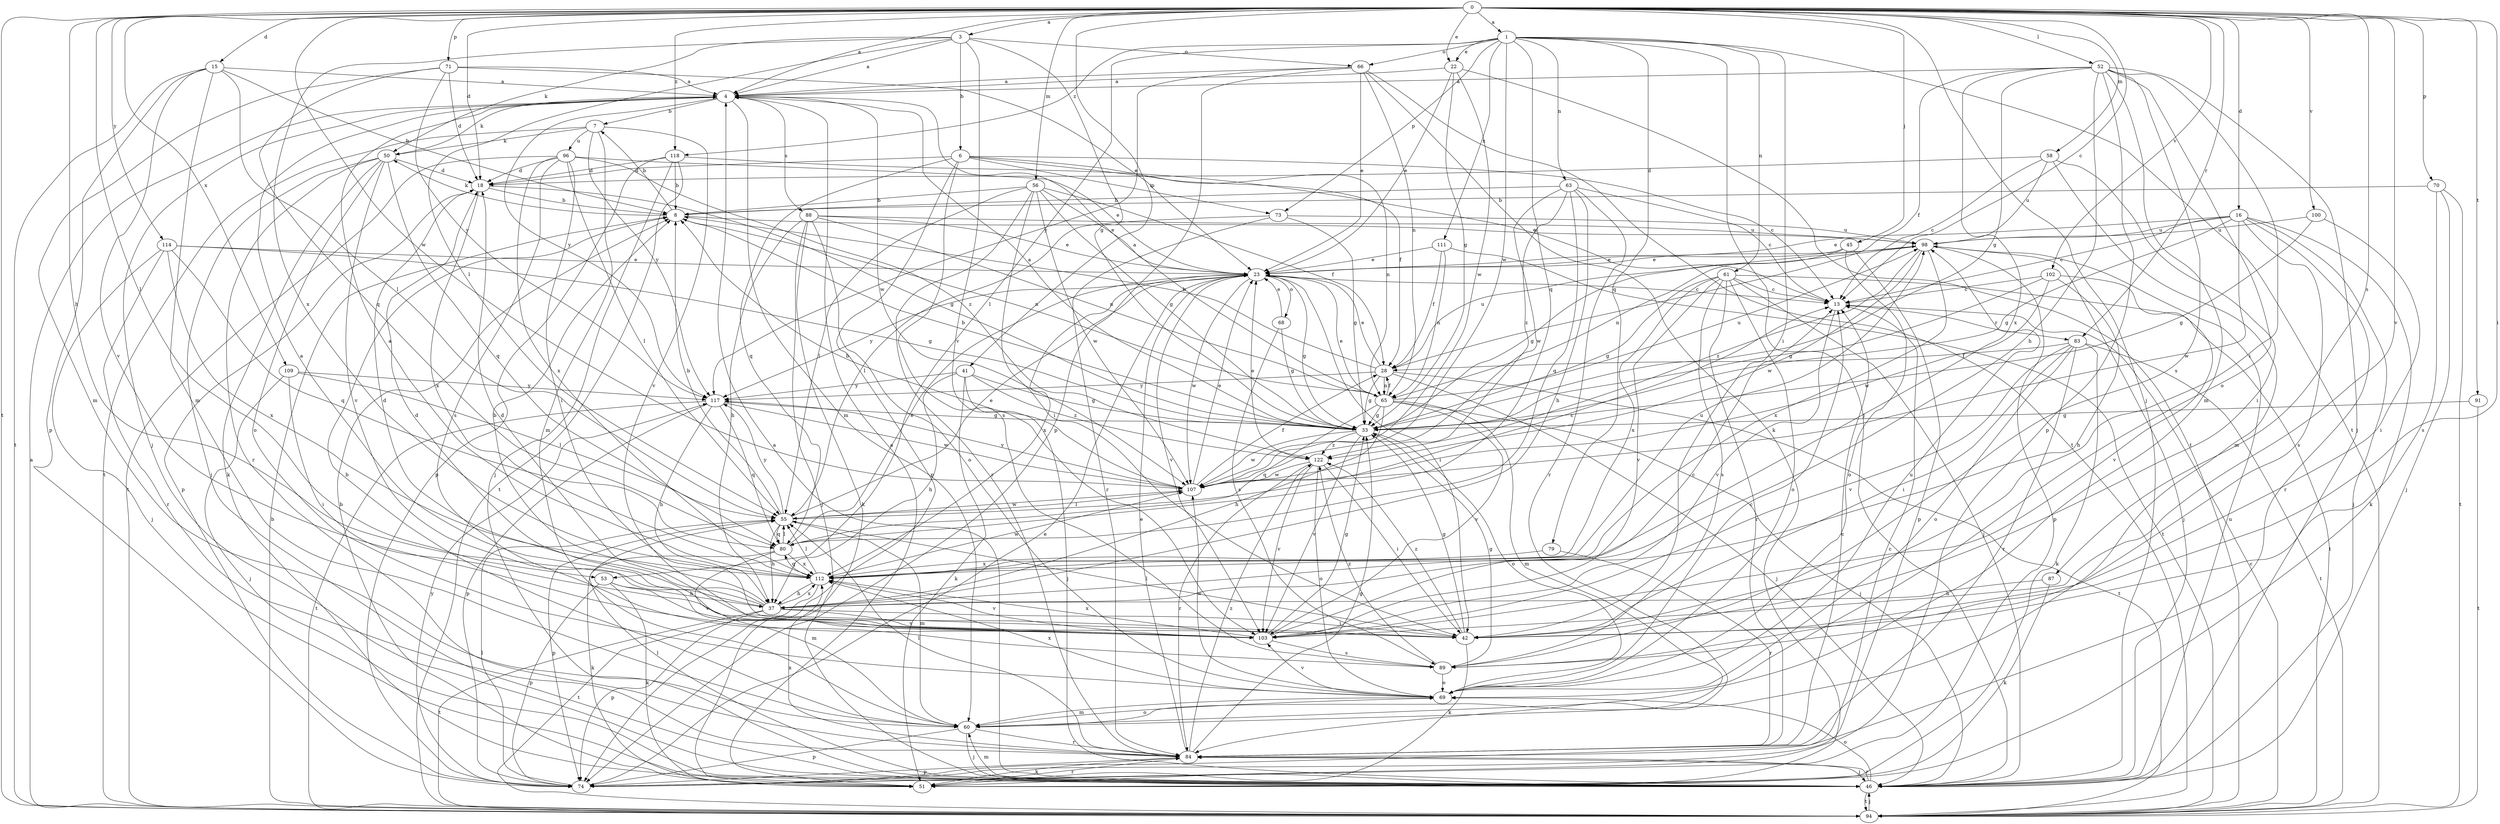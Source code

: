 strict digraph  {
0;
1;
3;
4;
6;
7;
8;
13;
15;
16;
18;
22;
23;
28;
33;
37;
41;
42;
45;
46;
50;
51;
52;
53;
55;
56;
58;
60;
61;
63;
65;
66;
68;
69;
70;
71;
73;
74;
79;
80;
83;
84;
87;
88;
89;
91;
94;
96;
98;
100;
102;
103;
107;
109;
111;
112;
114;
117;
118;
122;
0 -> 1  [label=a];
0 -> 3  [label=a];
0 -> 4  [label=a];
0 -> 13  [label=c];
0 -> 15  [label=d];
0 -> 16  [label=d];
0 -> 18  [label=d];
0 -> 22  [label=e];
0 -> 37  [label=h];
0 -> 41  [label=i];
0 -> 42  [label=i];
0 -> 45  [label=j];
0 -> 46  [label=j];
0 -> 52  [label=l];
0 -> 53  [label=l];
0 -> 56  [label=m];
0 -> 58  [label=m];
0 -> 70  [label=p];
0 -> 71  [label=p];
0 -> 83  [label=r];
0 -> 87  [label=s];
0 -> 91  [label=t];
0 -> 94  [label=t];
0 -> 100  [label=v];
0 -> 102  [label=v];
0 -> 103  [label=v];
0 -> 107  [label=w];
0 -> 109  [label=x];
0 -> 114  [label=y];
0 -> 118  [label=z];
1 -> 22  [label=e];
1 -> 42  [label=i];
1 -> 46  [label=j];
1 -> 53  [label=l];
1 -> 61  [label=n];
1 -> 63  [label=n];
1 -> 66  [label=o];
1 -> 73  [label=p];
1 -> 79  [label=q];
1 -> 80  [label=q];
1 -> 94  [label=t];
1 -> 107  [label=w];
1 -> 111  [label=x];
1 -> 118  [label=z];
3 -> 4  [label=a];
3 -> 6  [label=b];
3 -> 33  [label=g];
3 -> 50  [label=k];
3 -> 55  [label=l];
3 -> 66  [label=o];
3 -> 103  [label=v];
3 -> 112  [label=x];
4 -> 7  [label=b];
4 -> 46  [label=j];
4 -> 50  [label=k];
4 -> 60  [label=m];
4 -> 88  [label=s];
4 -> 107  [label=w];
4 -> 117  [label=y];
6 -> 13  [label=c];
6 -> 18  [label=d];
6 -> 28  [label=f];
6 -> 65  [label=n];
6 -> 73  [label=p];
6 -> 74  [label=p];
6 -> 80  [label=q];
6 -> 89  [label=s];
7 -> 50  [label=k];
7 -> 60  [label=m];
7 -> 94  [label=t];
7 -> 96  [label=u];
7 -> 103  [label=v];
7 -> 117  [label=y];
8 -> 7  [label=b];
8 -> 50  [label=k];
8 -> 65  [label=n];
8 -> 98  [label=u];
13 -> 83  [label=r];
13 -> 103  [label=v];
15 -> 4  [label=a];
15 -> 8  [label=b];
15 -> 55  [label=l];
15 -> 60  [label=m];
15 -> 74  [label=p];
15 -> 94  [label=t];
15 -> 103  [label=v];
16 -> 13  [label=c];
16 -> 23  [label=e];
16 -> 33  [label=g];
16 -> 46  [label=j];
16 -> 51  [label=k];
16 -> 84  [label=r];
16 -> 89  [label=s];
16 -> 98  [label=u];
16 -> 107  [label=w];
18 -> 8  [label=b];
18 -> 33  [label=g];
18 -> 74  [label=p];
18 -> 112  [label=x];
22 -> 4  [label=a];
22 -> 23  [label=e];
22 -> 33  [label=g];
22 -> 94  [label=t];
22 -> 107  [label=w];
23 -> 13  [label=c];
23 -> 33  [label=g];
23 -> 42  [label=i];
23 -> 68  [label=o];
23 -> 103  [label=v];
23 -> 107  [label=w];
23 -> 112  [label=x];
23 -> 117  [label=y];
28 -> 8  [label=b];
28 -> 23  [label=e];
28 -> 33  [label=g];
28 -> 46  [label=j];
28 -> 65  [label=n];
28 -> 94  [label=t];
28 -> 98  [label=u];
28 -> 117  [label=y];
33 -> 4  [label=a];
33 -> 8  [label=b];
33 -> 69  [label=o];
33 -> 103  [label=v];
33 -> 107  [label=w];
33 -> 122  [label=z];
37 -> 4  [label=a];
37 -> 8  [label=b];
37 -> 18  [label=d];
37 -> 42  [label=i];
37 -> 74  [label=p];
37 -> 94  [label=t];
37 -> 103  [label=v];
37 -> 112  [label=x];
41 -> 33  [label=g];
41 -> 37  [label=h];
41 -> 46  [label=j];
41 -> 51  [label=k];
41 -> 117  [label=y];
41 -> 122  [label=z];
42 -> 18  [label=d];
42 -> 33  [label=g];
42 -> 51  [label=k];
42 -> 55  [label=l];
42 -> 122  [label=z];
45 -> 23  [label=e];
45 -> 33  [label=g];
45 -> 69  [label=o];
45 -> 74  [label=p];
46 -> 4  [label=a];
46 -> 55  [label=l];
46 -> 60  [label=m];
46 -> 69  [label=o];
46 -> 84  [label=r];
46 -> 94  [label=t];
46 -> 98  [label=u];
50 -> 18  [label=d];
50 -> 46  [label=j];
50 -> 51  [label=k];
50 -> 69  [label=o];
50 -> 80  [label=q];
50 -> 84  [label=r];
50 -> 103  [label=v];
51 -> 4  [label=a];
51 -> 8  [label=b];
51 -> 84  [label=r];
52 -> 4  [label=a];
52 -> 28  [label=f];
52 -> 33  [label=g];
52 -> 37  [label=h];
52 -> 42  [label=i];
52 -> 46  [label=j];
52 -> 60  [label=m];
52 -> 69  [label=o];
52 -> 74  [label=p];
52 -> 89  [label=s];
52 -> 112  [label=x];
53 -> 37  [label=h];
53 -> 51  [label=k];
53 -> 74  [label=p];
53 -> 103  [label=v];
55 -> 8  [label=b];
55 -> 13  [label=c];
55 -> 23  [label=e];
55 -> 37  [label=h];
55 -> 60  [label=m];
55 -> 74  [label=p];
55 -> 80  [label=q];
55 -> 107  [label=w];
55 -> 117  [label=y];
56 -> 8  [label=b];
56 -> 23  [label=e];
56 -> 28  [label=f];
56 -> 33  [label=g];
56 -> 42  [label=i];
56 -> 55  [label=l];
56 -> 84  [label=r];
56 -> 107  [label=w];
58 -> 13  [label=c];
58 -> 18  [label=d];
58 -> 42  [label=i];
58 -> 60  [label=m];
58 -> 98  [label=u];
60 -> 8  [label=b];
60 -> 46  [label=j];
60 -> 69  [label=o];
60 -> 74  [label=p];
60 -> 84  [label=r];
61 -> 13  [label=c];
61 -> 33  [label=g];
61 -> 46  [label=j];
61 -> 69  [label=o];
61 -> 84  [label=r];
61 -> 89  [label=s];
61 -> 94  [label=t];
61 -> 103  [label=v];
61 -> 112  [label=x];
63 -> 8  [label=b];
63 -> 13  [label=c];
63 -> 37  [label=h];
63 -> 80  [label=q];
63 -> 84  [label=r];
63 -> 107  [label=w];
63 -> 122  [label=z];
65 -> 4  [label=a];
65 -> 23  [label=e];
65 -> 28  [label=f];
65 -> 33  [label=g];
65 -> 37  [label=h];
65 -> 46  [label=j];
65 -> 60  [label=m];
65 -> 80  [label=q];
65 -> 98  [label=u];
65 -> 103  [label=v];
66 -> 4  [label=a];
66 -> 23  [label=e];
66 -> 51  [label=k];
66 -> 65  [label=n];
66 -> 74  [label=p];
66 -> 94  [label=t];
66 -> 117  [label=y];
68 -> 23  [label=e];
68 -> 33  [label=g];
68 -> 89  [label=s];
69 -> 13  [label=c];
69 -> 60  [label=m];
69 -> 98  [label=u];
69 -> 103  [label=v];
69 -> 107  [label=w];
69 -> 112  [label=x];
70 -> 8  [label=b];
70 -> 46  [label=j];
70 -> 89  [label=s];
70 -> 94  [label=t];
71 -> 4  [label=a];
71 -> 18  [label=d];
71 -> 23  [label=e];
71 -> 60  [label=m];
71 -> 80  [label=q];
71 -> 117  [label=y];
73 -> 33  [label=g];
73 -> 55  [label=l];
73 -> 84  [label=r];
73 -> 98  [label=u];
74 -> 13  [label=c];
74 -> 23  [label=e];
74 -> 55  [label=l];
74 -> 117  [label=y];
79 -> 84  [label=r];
79 -> 112  [label=x];
80 -> 23  [label=e];
80 -> 51  [label=k];
80 -> 55  [label=l];
80 -> 60  [label=m];
80 -> 112  [label=x];
83 -> 28  [label=f];
83 -> 42  [label=i];
83 -> 51  [label=k];
83 -> 69  [label=o];
83 -> 84  [label=r];
83 -> 94  [label=t];
83 -> 103  [label=v];
84 -> 13  [label=c];
84 -> 23  [label=e];
84 -> 33  [label=g];
84 -> 46  [label=j];
84 -> 51  [label=k];
84 -> 55  [label=l];
84 -> 74  [label=p];
84 -> 112  [label=x];
84 -> 122  [label=z];
87 -> 37  [label=h];
87 -> 51  [label=k];
88 -> 23  [label=e];
88 -> 37  [label=h];
88 -> 46  [label=j];
88 -> 51  [label=k];
88 -> 65  [label=n];
88 -> 69  [label=o];
88 -> 98  [label=u];
89 -> 33  [label=g];
89 -> 69  [label=o];
89 -> 122  [label=z];
91 -> 33  [label=g];
91 -> 94  [label=t];
94 -> 4  [label=a];
94 -> 8  [label=b];
94 -> 13  [label=c];
94 -> 46  [label=j];
96 -> 18  [label=d];
96 -> 23  [label=e];
96 -> 42  [label=i];
96 -> 55  [label=l];
96 -> 89  [label=s];
96 -> 94  [label=t];
96 -> 112  [label=x];
96 -> 122  [label=z];
98 -> 23  [label=e];
98 -> 46  [label=j];
98 -> 65  [label=n];
98 -> 74  [label=p];
98 -> 107  [label=w];
98 -> 112  [label=x];
98 -> 122  [label=z];
100 -> 33  [label=g];
100 -> 42  [label=i];
100 -> 98  [label=u];
102 -> 13  [label=c];
102 -> 33  [label=g];
102 -> 37  [label=h];
102 -> 103  [label=v];
102 -> 107  [label=w];
103 -> 13  [label=c];
103 -> 18  [label=d];
103 -> 33  [label=g];
103 -> 89  [label=s];
103 -> 112  [label=x];
107 -> 8  [label=b];
107 -> 23  [label=e];
107 -> 28  [label=f];
107 -> 55  [label=l];
107 -> 117  [label=y];
109 -> 42  [label=i];
109 -> 46  [label=j];
109 -> 55  [label=l];
109 -> 117  [label=y];
111 -> 23  [label=e];
111 -> 28  [label=f];
111 -> 65  [label=n];
111 -> 94  [label=t];
112 -> 4  [label=a];
112 -> 37  [label=h];
112 -> 55  [label=l];
112 -> 80  [label=q];
112 -> 94  [label=t];
112 -> 98  [label=u];
112 -> 103  [label=v];
112 -> 107  [label=w];
114 -> 23  [label=e];
114 -> 33  [label=g];
114 -> 46  [label=j];
114 -> 80  [label=q];
114 -> 84  [label=r];
114 -> 112  [label=x];
117 -> 33  [label=g];
117 -> 37  [label=h];
117 -> 74  [label=p];
117 -> 80  [label=q];
117 -> 94  [label=t];
117 -> 107  [label=w];
118 -> 8  [label=b];
118 -> 13  [label=c];
118 -> 18  [label=d];
118 -> 46  [label=j];
118 -> 74  [label=p];
118 -> 94  [label=t];
122 -> 23  [label=e];
122 -> 42  [label=i];
122 -> 69  [label=o];
122 -> 84  [label=r];
122 -> 103  [label=v];
122 -> 107  [label=w];
}
